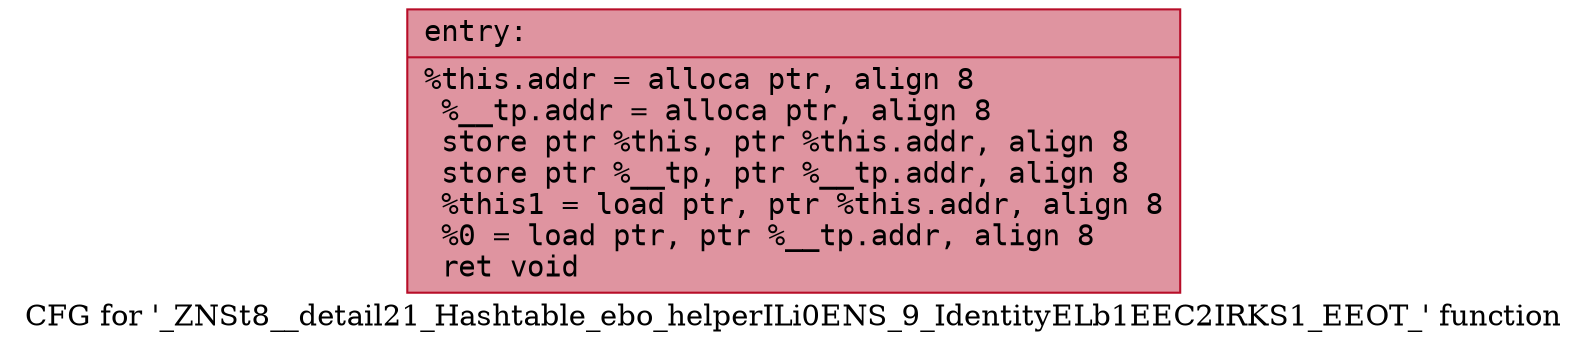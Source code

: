 digraph "CFG for '_ZNSt8__detail21_Hashtable_ebo_helperILi0ENS_9_IdentityELb1EEC2IRKS1_EEOT_' function" {
	label="CFG for '_ZNSt8__detail21_Hashtable_ebo_helperILi0ENS_9_IdentityELb1EEC2IRKS1_EEOT_' function";

	Node0x55c7e09bd8a0 [shape=record,color="#b70d28ff", style=filled, fillcolor="#b70d2870" fontname="Courier",label="{entry:\l|  %this.addr = alloca ptr, align 8\l  %__tp.addr = alloca ptr, align 8\l  store ptr %this, ptr %this.addr, align 8\l  store ptr %__tp, ptr %__tp.addr, align 8\l  %this1 = load ptr, ptr %this.addr, align 8\l  %0 = load ptr, ptr %__tp.addr, align 8\l  ret void\l}"];
}
